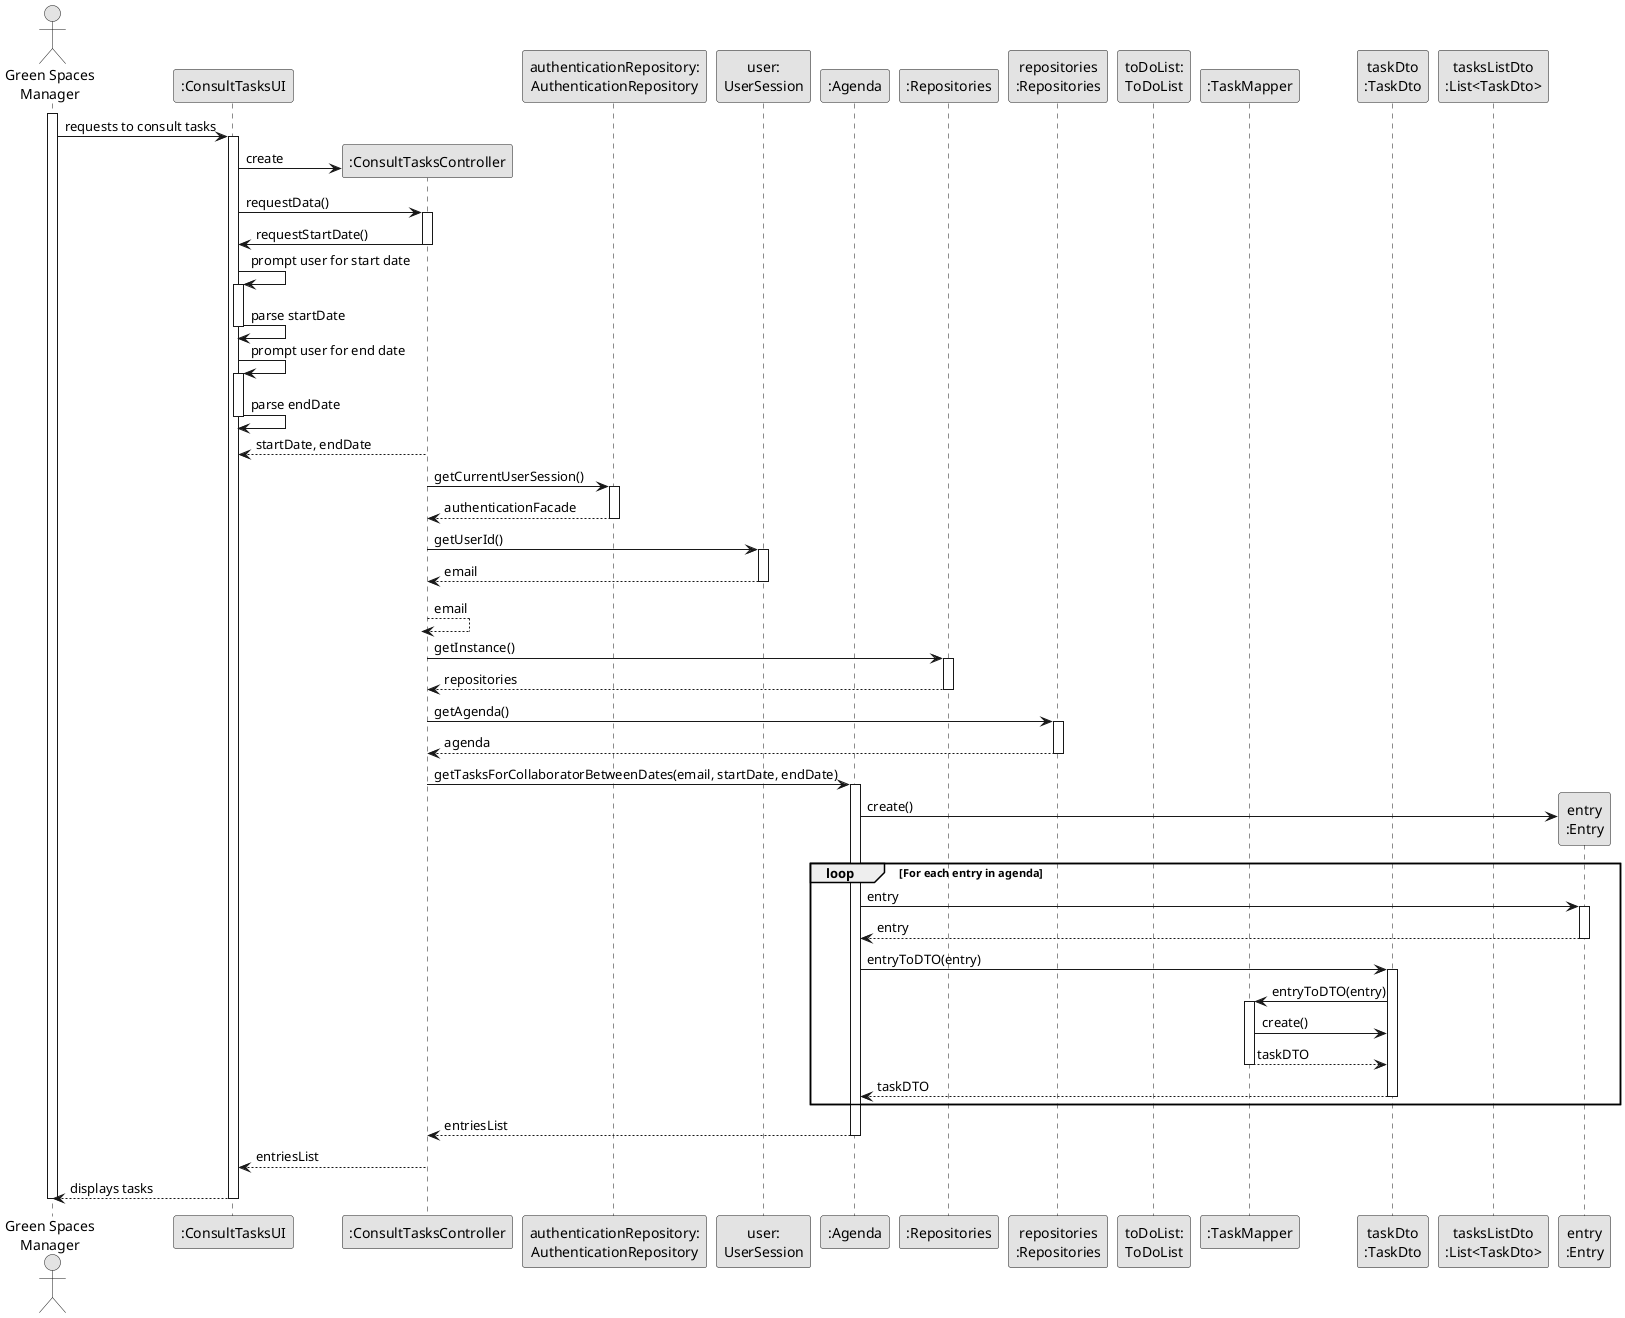 @startuml
skinparam monochrome true
skinparam packageStyle rectangle
skinparam shadowing false

actor "Green Spaces\nManager" as GSM
participant ":ConsultTasksUI" as UI
participant ":ConsultTasksController" as CTRL
participant "authenticationRepository:\nAuthenticationRepository" as authentication
participant "user:\nUserSession" as user
participant ":Agenda" as agenda
participant ":Repositories" as REP
participant "repositories\n:Repositories" as REPS
participant "toDoList:\nToDoList" as toDoList
participant ":TaskMapper" as taskMAPPER
participant "taskDto\n:TaskDto" as taskDTO
participant "tasksListDto\n:List<TaskDto>" as taskListDTO
participant "entry\n:Entry" as ENTRY

activate GSM

    GSM -> UI : requests to consult tasks
    activate UI

        UI -> CTRL** : create

        UI -> CTRL : requestData()
        activate CTRL

            CTRL -> UI : requestStartDate()
            deactivate CTRL

            UI -> UI : prompt user for start date
            activate UI

            UI -> UI : parse startDate
            deactivate UI

            UI -> UI : prompt user for end date
            activate UI

            UI -> UI : parse endDate
            deactivate UI

            CTRL --> UI : startDate, endDate
            deactivate CTRL

        CTRL -> authentication : getCurrentUserSession()
        activate authentication

            authentication --> CTRL : authenticationFacade
            deactivate authentication

            CTRL -> user : getUserId()
            activate user

                user --> CTRL : email
                deactivate user

            CTRL --> CTRL : email
            deactivate CTRL

        CTRL -> REP : getInstance()
        activate REP

            REP --> CTRL : repositories
            deactivate REP

            CTRL -> REPS : getAgenda()
            activate REPS

                REPS --> CTRL : agenda
                deactivate REPS

                CTRL -> agenda : getTasksForCollaboratorBetweenDates(email, startDate, endDate)
                activate agenda

                    agenda -> ENTRY** : create()

                    loop For each entry in agenda

                        agenda -> ENTRY: entry
                        activate ENTRY

                        ENTRY --> agenda : entry
                        deactivate ENTRY

                        agenda -> taskDTO: entryToDTO(entry)
                        activate taskDTO

                            taskDTO -> taskMAPPER: entryToDTO(entry)
                            activate taskMAPPER

                                taskMAPPER -> taskDTO : create()

                            taskMAPPER --> taskDTO : taskDTO
                            deactivate taskMAPPER

                        taskDTO --> agenda : taskDTO
                        deactivate taskDTO

                    end

                agenda --> CTRL : entriesList
                deactivate agenda

            CTRL --> UI : entriesList
            deactivate CTRL

    UI --> GSM : displays tasks
    deactivate UI

deactivate GSM

@enduml

